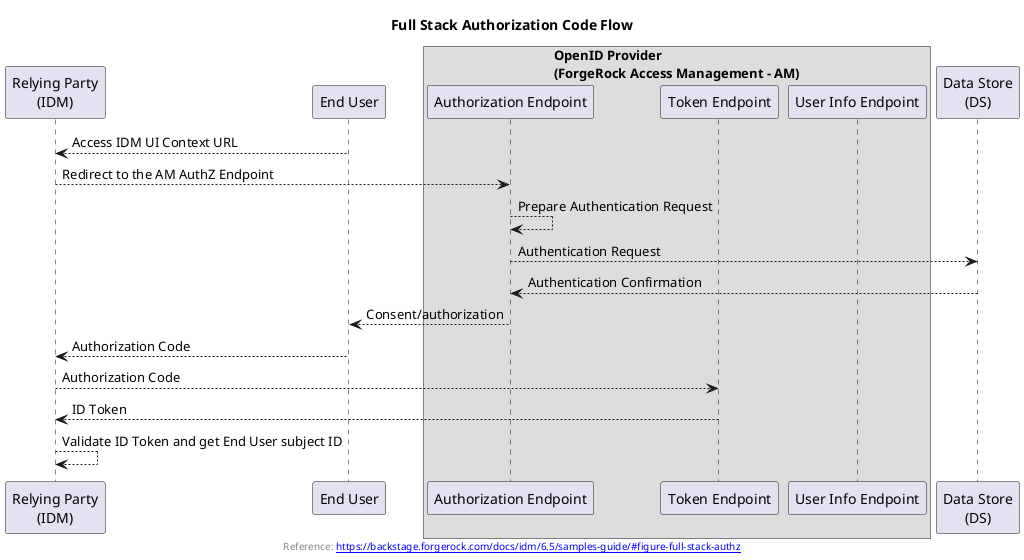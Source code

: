 @startuml
title Full Stack Authorization Code Flow

participant "Relying Party\n(IDM)"
participant "End User"
box "OpenID Provider\n(ForgeRock Access Management - AM)"
participant "Authorization Endpoint"
participant "Token Endpoint"
participant "User Info Endpoint"
end box
participant "Data Store\n(DS)"

"Relying Party\n(IDM)" <-- "End User": Access IDM UI Context URL
"Relying Party\n(IDM)" --> "Authorization Endpoint": Redirect to the AM AuthZ Endpoint

"Authorization Endpoint" --> "Authorization Endpoint": Prepare Authentication Request
"Authorization Endpoint" --> "Data Store\n(DS)": Authentication Request
"Authorization Endpoint" <-- "Data Store\n(DS)": Authentication Confirmation
"Authorization Endpoint" --> "End User": Consent/authorization

"End User" --> "Relying Party\n(IDM)": Authorization Code
"Relying Party\n(IDM)" --> "Token Endpoint": Authorization Code
"Relying Party\n(IDM)" <-- "Token Endpoint": ID Token
"Relying Party\n(IDM)" --> "Relying Party\n(IDM)": Validate ID Token and get End User subject ID

footer Reference: [[https://backstage.forgerock.com/docs/idm/6.5/samples-guide/#figure-full-stack-authz]]
@enduml